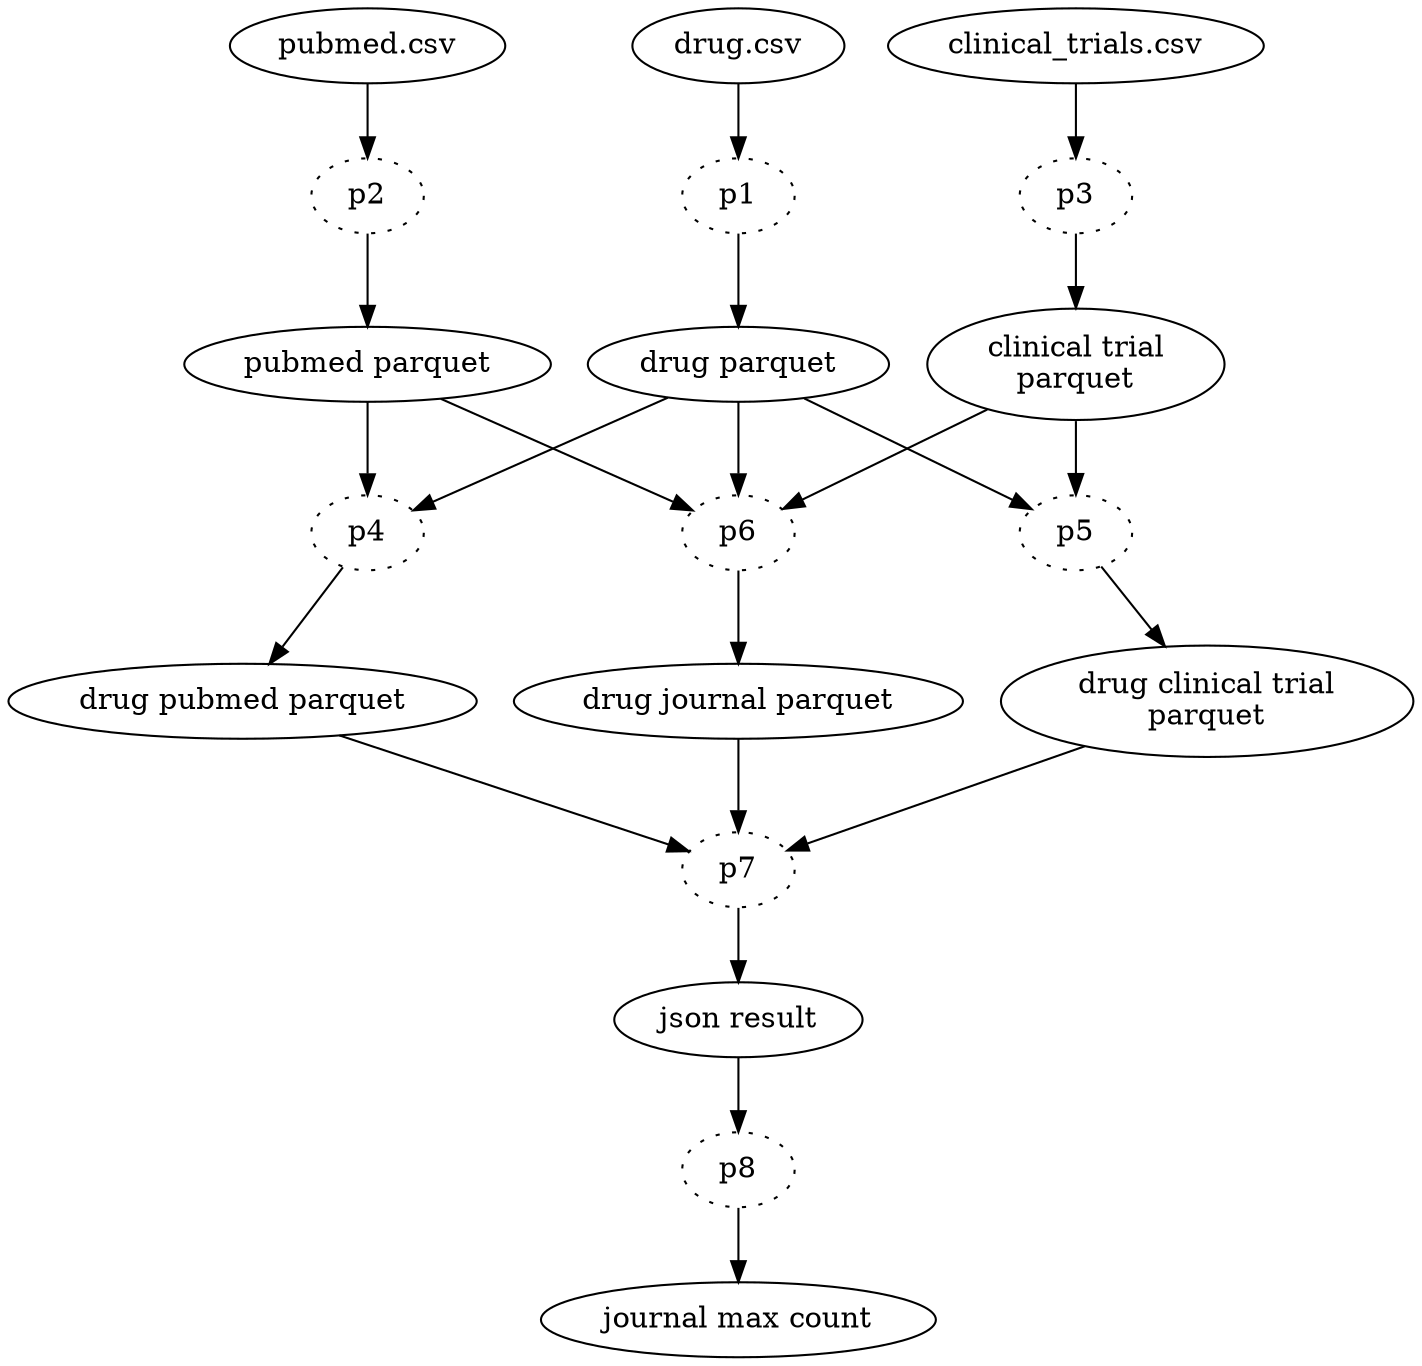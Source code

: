digraph G {
drug_csv [ label="drug.csv" ] ;
ct_csv [ label="clinical_trials.csv" ] ;
pubmed_csv [ label="pubmed.csv" ] ;

drug_pq [ label="drug parquet" ] ;
ct_pq [ label="clinical trial\nparquet" ] ;
pubmed_pq [ label="pubmed parquet" ] ;

drug_pubmed_pq [ label="drug pubmed parquet" ]
drug_ct_pq [ label="drug clinical trial\nparquet" ]
drug_journal_pq [ label="drug journal parquet" ]

json_result [ label="json result"]

journal_max_drug_count [ label="journal max count" ]

p1 [ style="dotted" ] ;
p2 [ style="dotted" ] ;
p3 [ style="dotted" ] ;
p4 [ style="dotted" ] ;
p5 [ style="dotted" ] ;
p6 [ style="dotted" ] ;
p7 [ style="dotted" ] ;
p8 [ style="dotted" ] ;

drug_csv -> p1 -> drug_pq ;
ct_csv -> p3 -> ct_pq ;
pubmed_csv -> p2 -> pubmed_pq ;

drug_pq -> p4 ;
pubmed_pq -> p4
p4 -> drug_pubmed_pq ;

drug_pq -> p5 ;
ct_pq -> p5 ;
p5 -> drug_ct_pq ;

drug_pq -> p6 ;
ct_pq -> p6 ;
pubmed_pq -> p6 ;
p6 -> drug_journal_pq ;

drug_pubmed_pq -> p7 ;
drug_ct_pq -> p7 ;
drug_journal_pq -> p7 ;
p7 -> json_result ;

json_result -> p8 ;
p8 -> journal_max_drug_count ;

}